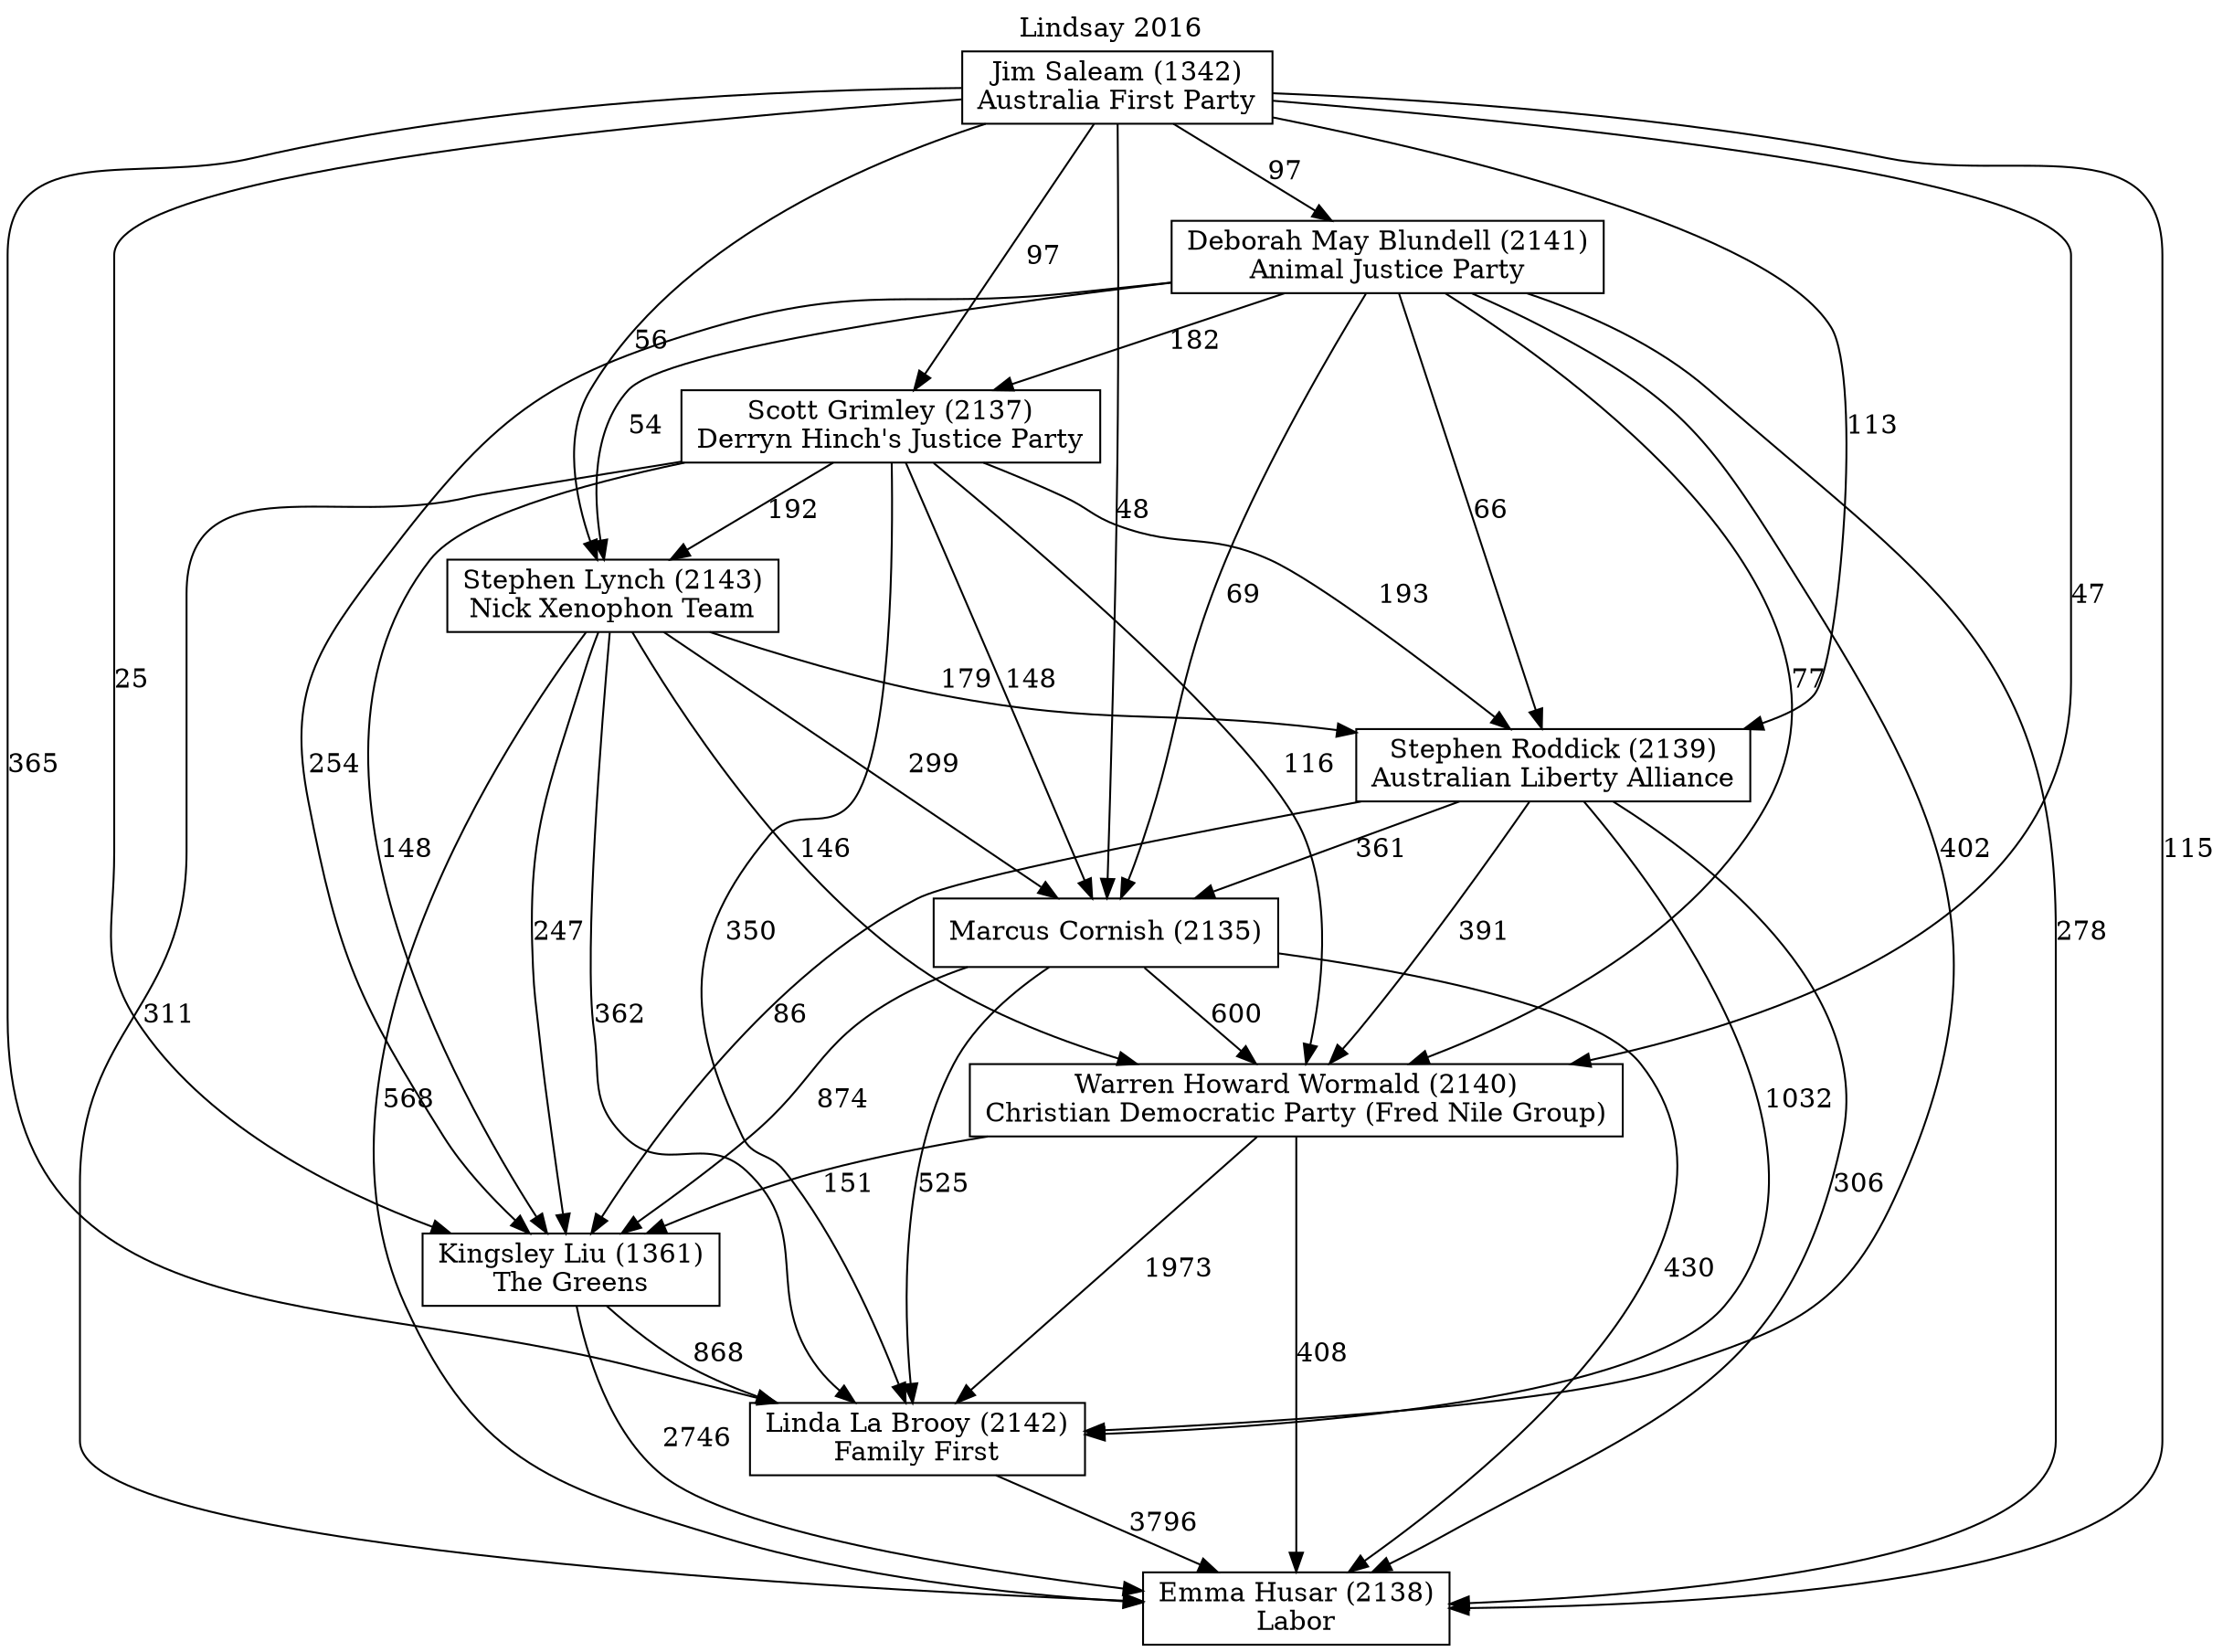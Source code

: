// House preference flow
digraph "Emma Husar (2138)_Lindsay_2016" {
	graph [label="Lindsay 2016" labelloc=t mclimit=10]
	node [shape=box]
	"Marcus Cornish (2135)" [label="Marcus Cornish (2135)
"]
	"Jim Saleam (1342)" [label="Jim Saleam (1342)
Australia First Party"]
	"Emma Husar (2138)" [label="Emma Husar (2138)
Labor"]
	"Deborah May Blundell (2141)" [label="Deborah May Blundell (2141)
Animal Justice Party"]
	"Stephen Lynch (2143)" [label="Stephen Lynch (2143)
Nick Xenophon Team"]
	"Scott Grimley (2137)" [label="Scott Grimley (2137)
Derryn Hinch's Justice Party"]
	"Kingsley Liu (1361)" [label="Kingsley Liu (1361)
The Greens"]
	"Linda La Brooy (2142)" [label="Linda La Brooy (2142)
Family First"]
	"Stephen Roddick (2139)" [label="Stephen Roddick (2139)
Australian Liberty Alliance"]
	"Warren Howard Wormald (2140)" [label="Warren Howard Wormald (2140)
Christian Democratic Party (Fred Nile Group)"]
	"Stephen Lynch (2143)" -> "Stephen Roddick (2139)" [label=179]
	"Stephen Roddick (2139)" -> "Linda La Brooy (2142)" [label=1032]
	"Jim Saleam (1342)" -> "Emma Husar (2138)" [label=115]
	"Scott Grimley (2137)" -> "Stephen Lynch (2143)" [label=192]
	"Scott Grimley (2137)" -> "Warren Howard Wormald (2140)" [label=116]
	"Marcus Cornish (2135)" -> "Linda La Brooy (2142)" [label=525]
	"Scott Grimley (2137)" -> "Stephen Roddick (2139)" [label=193]
	"Warren Howard Wormald (2140)" -> "Linda La Brooy (2142)" [label=1973]
	"Deborah May Blundell (2141)" -> "Warren Howard Wormald (2140)" [label=77]
	"Jim Saleam (1342)" -> "Stephen Roddick (2139)" [label=113]
	"Marcus Cornish (2135)" -> "Warren Howard Wormald (2140)" [label=600]
	"Warren Howard Wormald (2140)" -> "Kingsley Liu (1361)" [label=151]
	"Marcus Cornish (2135)" -> "Emma Husar (2138)" [label=430]
	"Stephen Lynch (2143)" -> "Marcus Cornish (2135)" [label=299]
	"Jim Saleam (1342)" -> "Marcus Cornish (2135)" [label=48]
	"Stephen Lynch (2143)" -> "Emma Husar (2138)" [label=568]
	"Deborah May Blundell (2141)" -> "Stephen Lynch (2143)" [label=54]
	"Marcus Cornish (2135)" -> "Kingsley Liu (1361)" [label=874]
	"Scott Grimley (2137)" -> "Kingsley Liu (1361)" [label=148]
	"Jim Saleam (1342)" -> "Deborah May Blundell (2141)" [label=97]
	"Deborah May Blundell (2141)" -> "Scott Grimley (2137)" [label=182]
	"Deborah May Blundell (2141)" -> "Linda La Brooy (2142)" [label=402]
	"Linda La Brooy (2142)" -> "Emma Husar (2138)" [label=3796]
	"Deborah May Blundell (2141)" -> "Emma Husar (2138)" [label=278]
	"Jim Saleam (1342)" -> "Warren Howard Wormald (2140)" [label=47]
	"Warren Howard Wormald (2140)" -> "Emma Husar (2138)" [label=408]
	"Scott Grimley (2137)" -> "Emma Husar (2138)" [label=311]
	"Scott Grimley (2137)" -> "Linda La Brooy (2142)" [label=350]
	"Jim Saleam (1342)" -> "Linda La Brooy (2142)" [label=365]
	"Scott Grimley (2137)" -> "Marcus Cornish (2135)" [label=148]
	"Stephen Lynch (2143)" -> "Kingsley Liu (1361)" [label=247]
	"Stephen Roddick (2139)" -> "Emma Husar (2138)" [label=306]
	"Stephen Lynch (2143)" -> "Linda La Brooy (2142)" [label=362]
	"Kingsley Liu (1361)" -> "Emma Husar (2138)" [label=2746]
	"Deborah May Blundell (2141)" -> "Stephen Roddick (2139)" [label=66]
	"Kingsley Liu (1361)" -> "Linda La Brooy (2142)" [label=868]
	"Stephen Roddick (2139)" -> "Marcus Cornish (2135)" [label=361]
	"Deborah May Blundell (2141)" -> "Marcus Cornish (2135)" [label=69]
	"Stephen Roddick (2139)" -> "Kingsley Liu (1361)" [label=86]
	"Stephen Lynch (2143)" -> "Warren Howard Wormald (2140)" [label=146]
	"Deborah May Blundell (2141)" -> "Kingsley Liu (1361)" [label=254]
	"Jim Saleam (1342)" -> "Kingsley Liu (1361)" [label=25]
	"Stephen Roddick (2139)" -> "Warren Howard Wormald (2140)" [label=391]
	"Jim Saleam (1342)" -> "Scott Grimley (2137)" [label=97]
	"Jim Saleam (1342)" -> "Stephen Lynch (2143)" [label=56]
}
